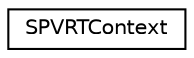 digraph "Graphical Class Hierarchy"
{
  edge [fontname="Helvetica",fontsize="10",labelfontname="Helvetica",labelfontsize="10"];
  node [fontname="Helvetica",fontsize="10",shape=record];
  rankdir="LR";
  Node1 [label="SPVRTContext",height=0.2,width=0.4,color="black", fillcolor="white", style="filled",URL="$struct_s_p_v_r_t_context.html",tooltip="A structure for storing API specific variables. "];
}
